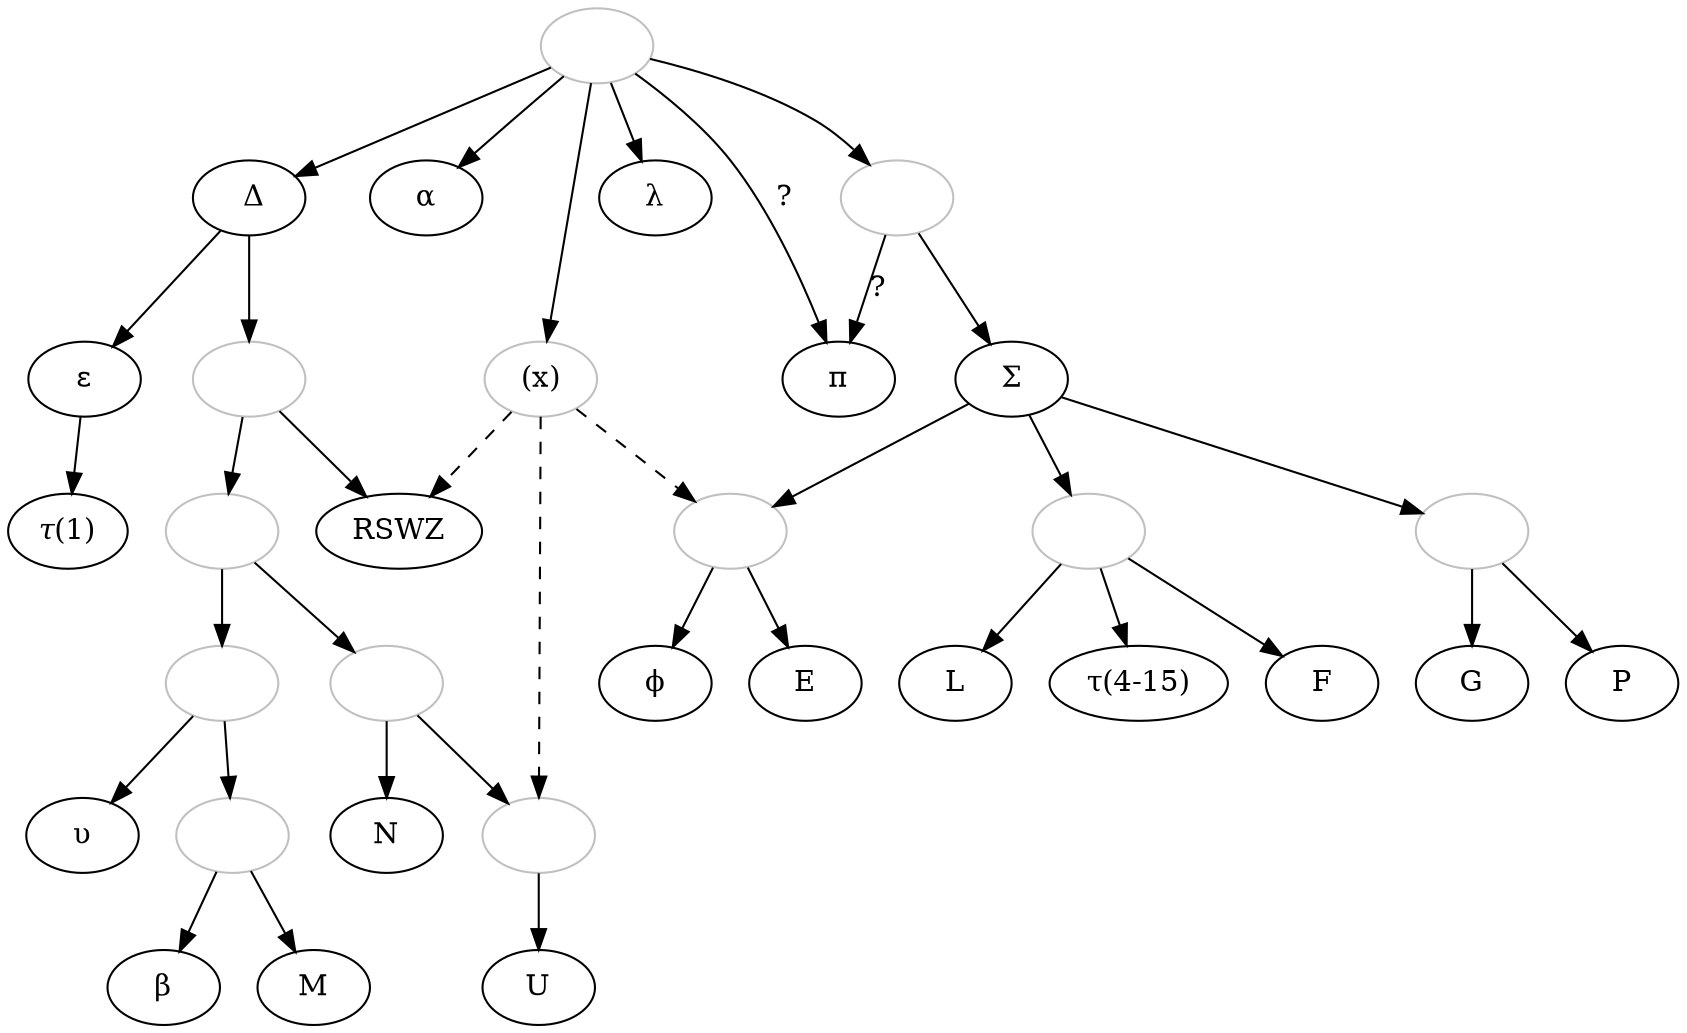 digraph {
archetyp [color="grey", label=""];
delta [label=" Δ"];
epsilon [label="ɛ"];
tau1 [label="𝜏(1)"];
ypsilon [label="υ"];
beta [label="β"];
alpha [label="α"];
x [color="grey", label="(x)"];
lambda [label="λ"];
pi [label="π"];
sigma [label="Σ"];
phi [label="ϕ"];
tau [label="τ(4-15)"];
1 [color="grey", label=""];
2 [color="grey", label=""];
3 [color="grey", label=""];
4 [color="grey", label=""];
5 [color="grey", label=""];
6 [color="grey", label=""];
delta2 [color="grey", label=""];
pisigma [color="grey", label=""];
preU [color="grey", label=""];
GP [color="grey", label=""];

archetyp -> delta;
archetyp -> alpha;
archetyp -> x;
archetyp -> lambda;
archetyp -> pi [label="?"];

delta -> epsilon;
epsilon -> tau1;
delta -> delta2;
delta2 -> RSWZ;
delta2 -> 1;
1 -> 2;
2 -> 3;
2 -> ypsilon;
3 -> beta;
3 -> M;
1 -> 4;
4 -> N;
4 -> preU;
preU -> U;

x -> preU [style="dashed"];
x -> RSWZ [style="dashed"];
x -> 5 [style="dashed"];

archetyp -> pisigma;
pisigma -> pi [label="?"];
pisigma -> sigma;
sigma -> 5;
5 -> E;
5 -> phi;
sigma -> GP
GP -> G;
GP -> P;
sigma -> 6;
6 -> F;
6 -> tau;
6 -> L;
}

